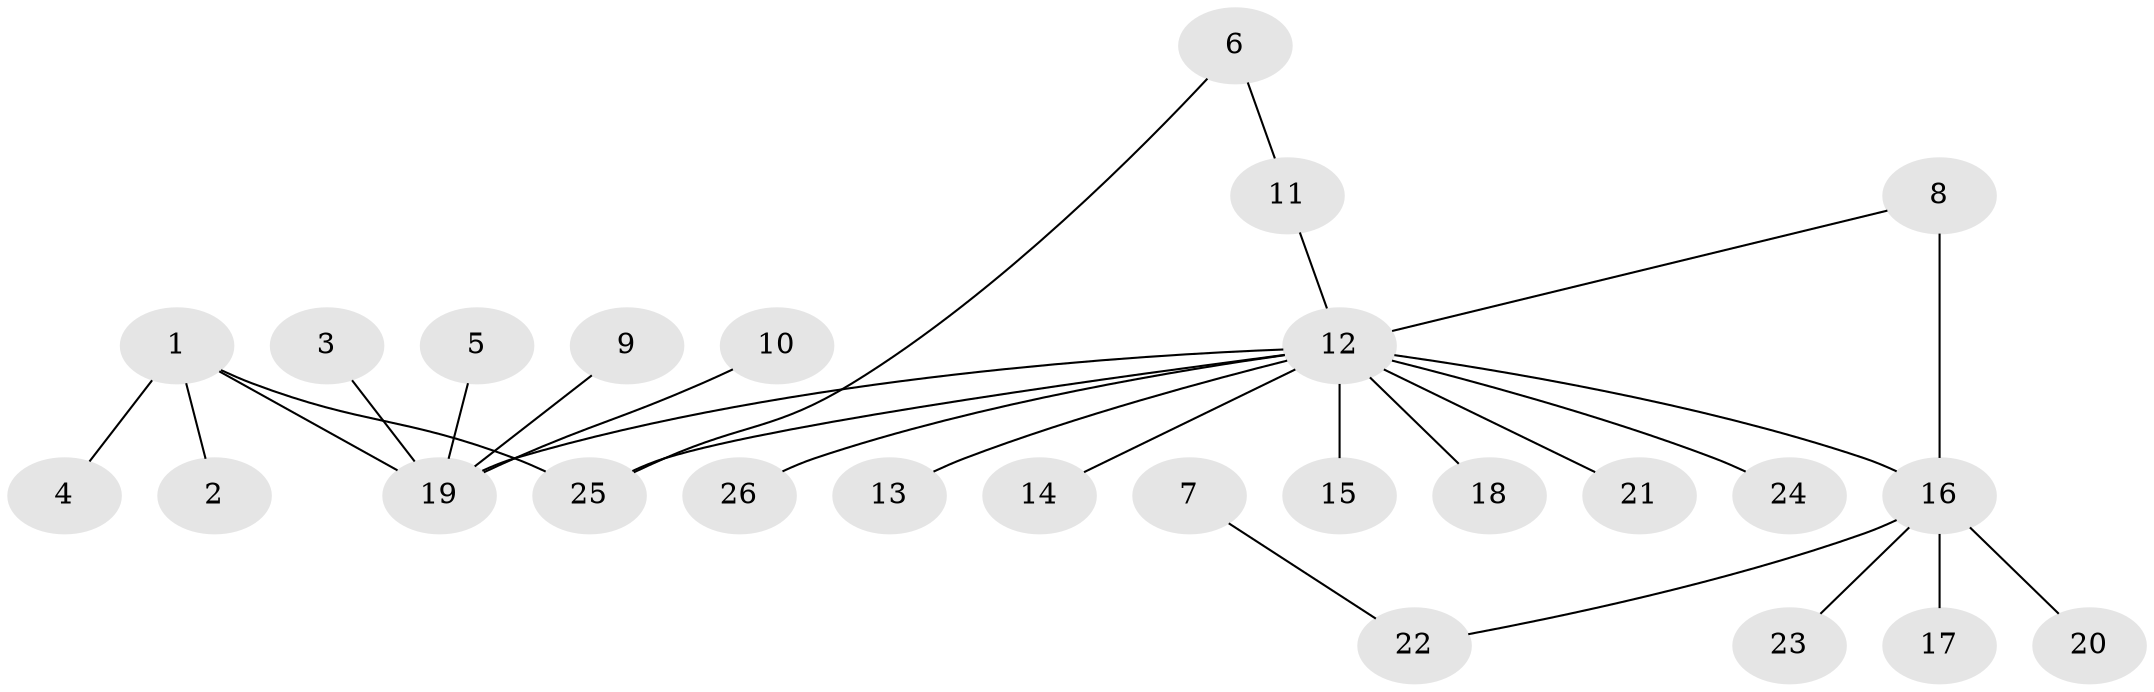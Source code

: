 // original degree distribution, {8: 0.019230769230769232, 12: 0.019230769230769232, 6: 0.038461538461538464, 5: 0.038461538461538464, 3: 0.11538461538461539, 1: 0.5384615384615384, 2: 0.23076923076923078}
// Generated by graph-tools (version 1.1) at 2025/49/03/09/25 03:49:46]
// undirected, 26 vertices, 28 edges
graph export_dot {
graph [start="1"]
  node [color=gray90,style=filled];
  1;
  2;
  3;
  4;
  5;
  6;
  7;
  8;
  9;
  10;
  11;
  12;
  13;
  14;
  15;
  16;
  17;
  18;
  19;
  20;
  21;
  22;
  23;
  24;
  25;
  26;
  1 -- 2 [weight=1.0];
  1 -- 4 [weight=1.0];
  1 -- 19 [weight=1.0];
  1 -- 25 [weight=1.0];
  3 -- 19 [weight=1.0];
  5 -- 19 [weight=1.0];
  6 -- 11 [weight=1.0];
  6 -- 25 [weight=1.0];
  7 -- 22 [weight=1.0];
  8 -- 12 [weight=1.0];
  8 -- 16 [weight=2.0];
  9 -- 19 [weight=1.0];
  10 -- 19 [weight=1.0];
  11 -- 12 [weight=1.0];
  12 -- 13 [weight=1.0];
  12 -- 14 [weight=1.0];
  12 -- 15 [weight=1.0];
  12 -- 16 [weight=2.0];
  12 -- 18 [weight=1.0];
  12 -- 19 [weight=1.0];
  12 -- 21 [weight=1.0];
  12 -- 24 [weight=1.0];
  12 -- 25 [weight=1.0];
  12 -- 26 [weight=1.0];
  16 -- 17 [weight=1.0];
  16 -- 20 [weight=1.0];
  16 -- 22 [weight=1.0];
  16 -- 23 [weight=1.0];
}
